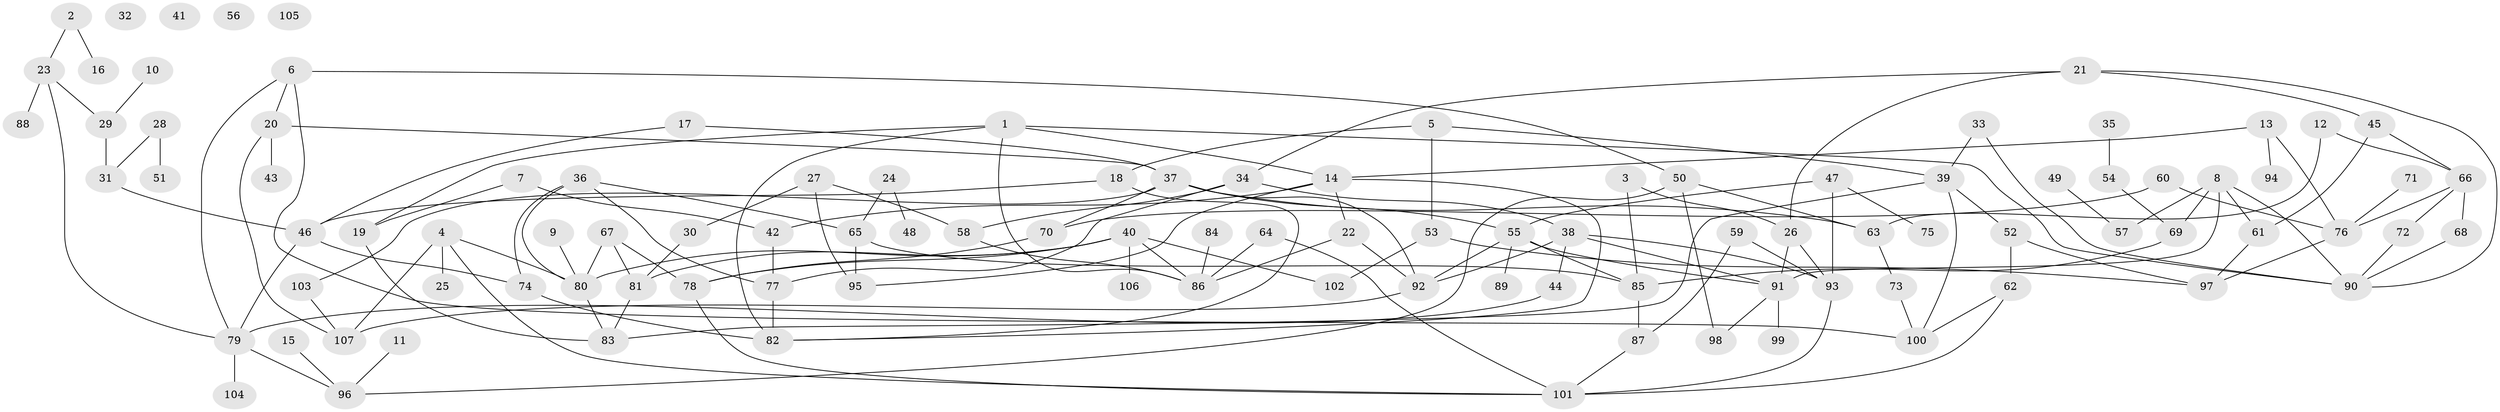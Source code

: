 // Generated by graph-tools (version 1.1) at 2025/12/03/09/25 04:12:51]
// undirected, 107 vertices, 160 edges
graph export_dot {
graph [start="1"]
  node [color=gray90,style=filled];
  1;
  2;
  3;
  4;
  5;
  6;
  7;
  8;
  9;
  10;
  11;
  12;
  13;
  14;
  15;
  16;
  17;
  18;
  19;
  20;
  21;
  22;
  23;
  24;
  25;
  26;
  27;
  28;
  29;
  30;
  31;
  32;
  33;
  34;
  35;
  36;
  37;
  38;
  39;
  40;
  41;
  42;
  43;
  44;
  45;
  46;
  47;
  48;
  49;
  50;
  51;
  52;
  53;
  54;
  55;
  56;
  57;
  58;
  59;
  60;
  61;
  62;
  63;
  64;
  65;
  66;
  67;
  68;
  69;
  70;
  71;
  72;
  73;
  74;
  75;
  76;
  77;
  78;
  79;
  80;
  81;
  82;
  83;
  84;
  85;
  86;
  87;
  88;
  89;
  90;
  91;
  92;
  93;
  94;
  95;
  96;
  97;
  98;
  99;
  100;
  101;
  102;
  103;
  104;
  105;
  106;
  107;
  1 -- 14;
  1 -- 19;
  1 -- 82;
  1 -- 86;
  1 -- 90;
  2 -- 16;
  2 -- 23;
  3 -- 26;
  3 -- 85;
  4 -- 25;
  4 -- 80;
  4 -- 101;
  4 -- 107;
  5 -- 18;
  5 -- 39;
  5 -- 53;
  6 -- 20;
  6 -- 50;
  6 -- 79;
  6 -- 100;
  7 -- 19;
  7 -- 42;
  8 -- 57;
  8 -- 61;
  8 -- 69;
  8 -- 90;
  8 -- 91;
  9 -- 80;
  10 -- 29;
  11 -- 96;
  12 -- 63;
  12 -- 66;
  13 -- 14;
  13 -- 76;
  13 -- 94;
  14 -- 22;
  14 -- 42;
  14 -- 82;
  14 -- 95;
  15 -- 96;
  17 -- 37;
  17 -- 46;
  18 -- 46;
  18 -- 82;
  19 -- 83;
  20 -- 37;
  20 -- 43;
  20 -- 107;
  21 -- 26;
  21 -- 34;
  21 -- 45;
  21 -- 90;
  22 -- 86;
  22 -- 92;
  23 -- 29;
  23 -- 79;
  23 -- 88;
  24 -- 48;
  24 -- 65;
  26 -- 91;
  26 -- 93;
  27 -- 30;
  27 -- 58;
  27 -- 95;
  28 -- 31;
  28 -- 51;
  29 -- 31;
  30 -- 81;
  31 -- 46;
  33 -- 39;
  33 -- 90;
  34 -- 38;
  34 -- 58;
  34 -- 77;
  35 -- 54;
  36 -- 65;
  36 -- 74;
  36 -- 77;
  36 -- 80;
  37 -- 55;
  37 -- 63;
  37 -- 70;
  37 -- 92;
  37 -- 103;
  38 -- 44;
  38 -- 91;
  38 -- 92;
  38 -- 93;
  39 -- 52;
  39 -- 83;
  39 -- 100;
  40 -- 78;
  40 -- 80;
  40 -- 81;
  40 -- 86;
  40 -- 102;
  40 -- 106;
  42 -- 77;
  44 -- 79;
  45 -- 61;
  45 -- 66;
  46 -- 74;
  46 -- 79;
  47 -- 55;
  47 -- 75;
  47 -- 93;
  49 -- 57;
  50 -- 63;
  50 -- 96;
  50 -- 98;
  52 -- 62;
  52 -- 97;
  53 -- 97;
  53 -- 102;
  54 -- 69;
  55 -- 85;
  55 -- 89;
  55 -- 91;
  55 -- 92;
  58 -- 86;
  59 -- 87;
  59 -- 93;
  60 -- 70;
  60 -- 76;
  61 -- 97;
  62 -- 100;
  62 -- 101;
  63 -- 73;
  64 -- 86;
  64 -- 101;
  65 -- 85;
  65 -- 95;
  66 -- 68;
  66 -- 72;
  66 -- 76;
  67 -- 78;
  67 -- 80;
  67 -- 81;
  68 -- 90;
  69 -- 85;
  70 -- 78;
  71 -- 76;
  72 -- 90;
  73 -- 100;
  74 -- 82;
  76 -- 97;
  77 -- 82;
  78 -- 101;
  79 -- 96;
  79 -- 104;
  80 -- 83;
  81 -- 83;
  84 -- 86;
  85 -- 87;
  87 -- 101;
  91 -- 98;
  91 -- 99;
  92 -- 107;
  93 -- 101;
  103 -- 107;
}
